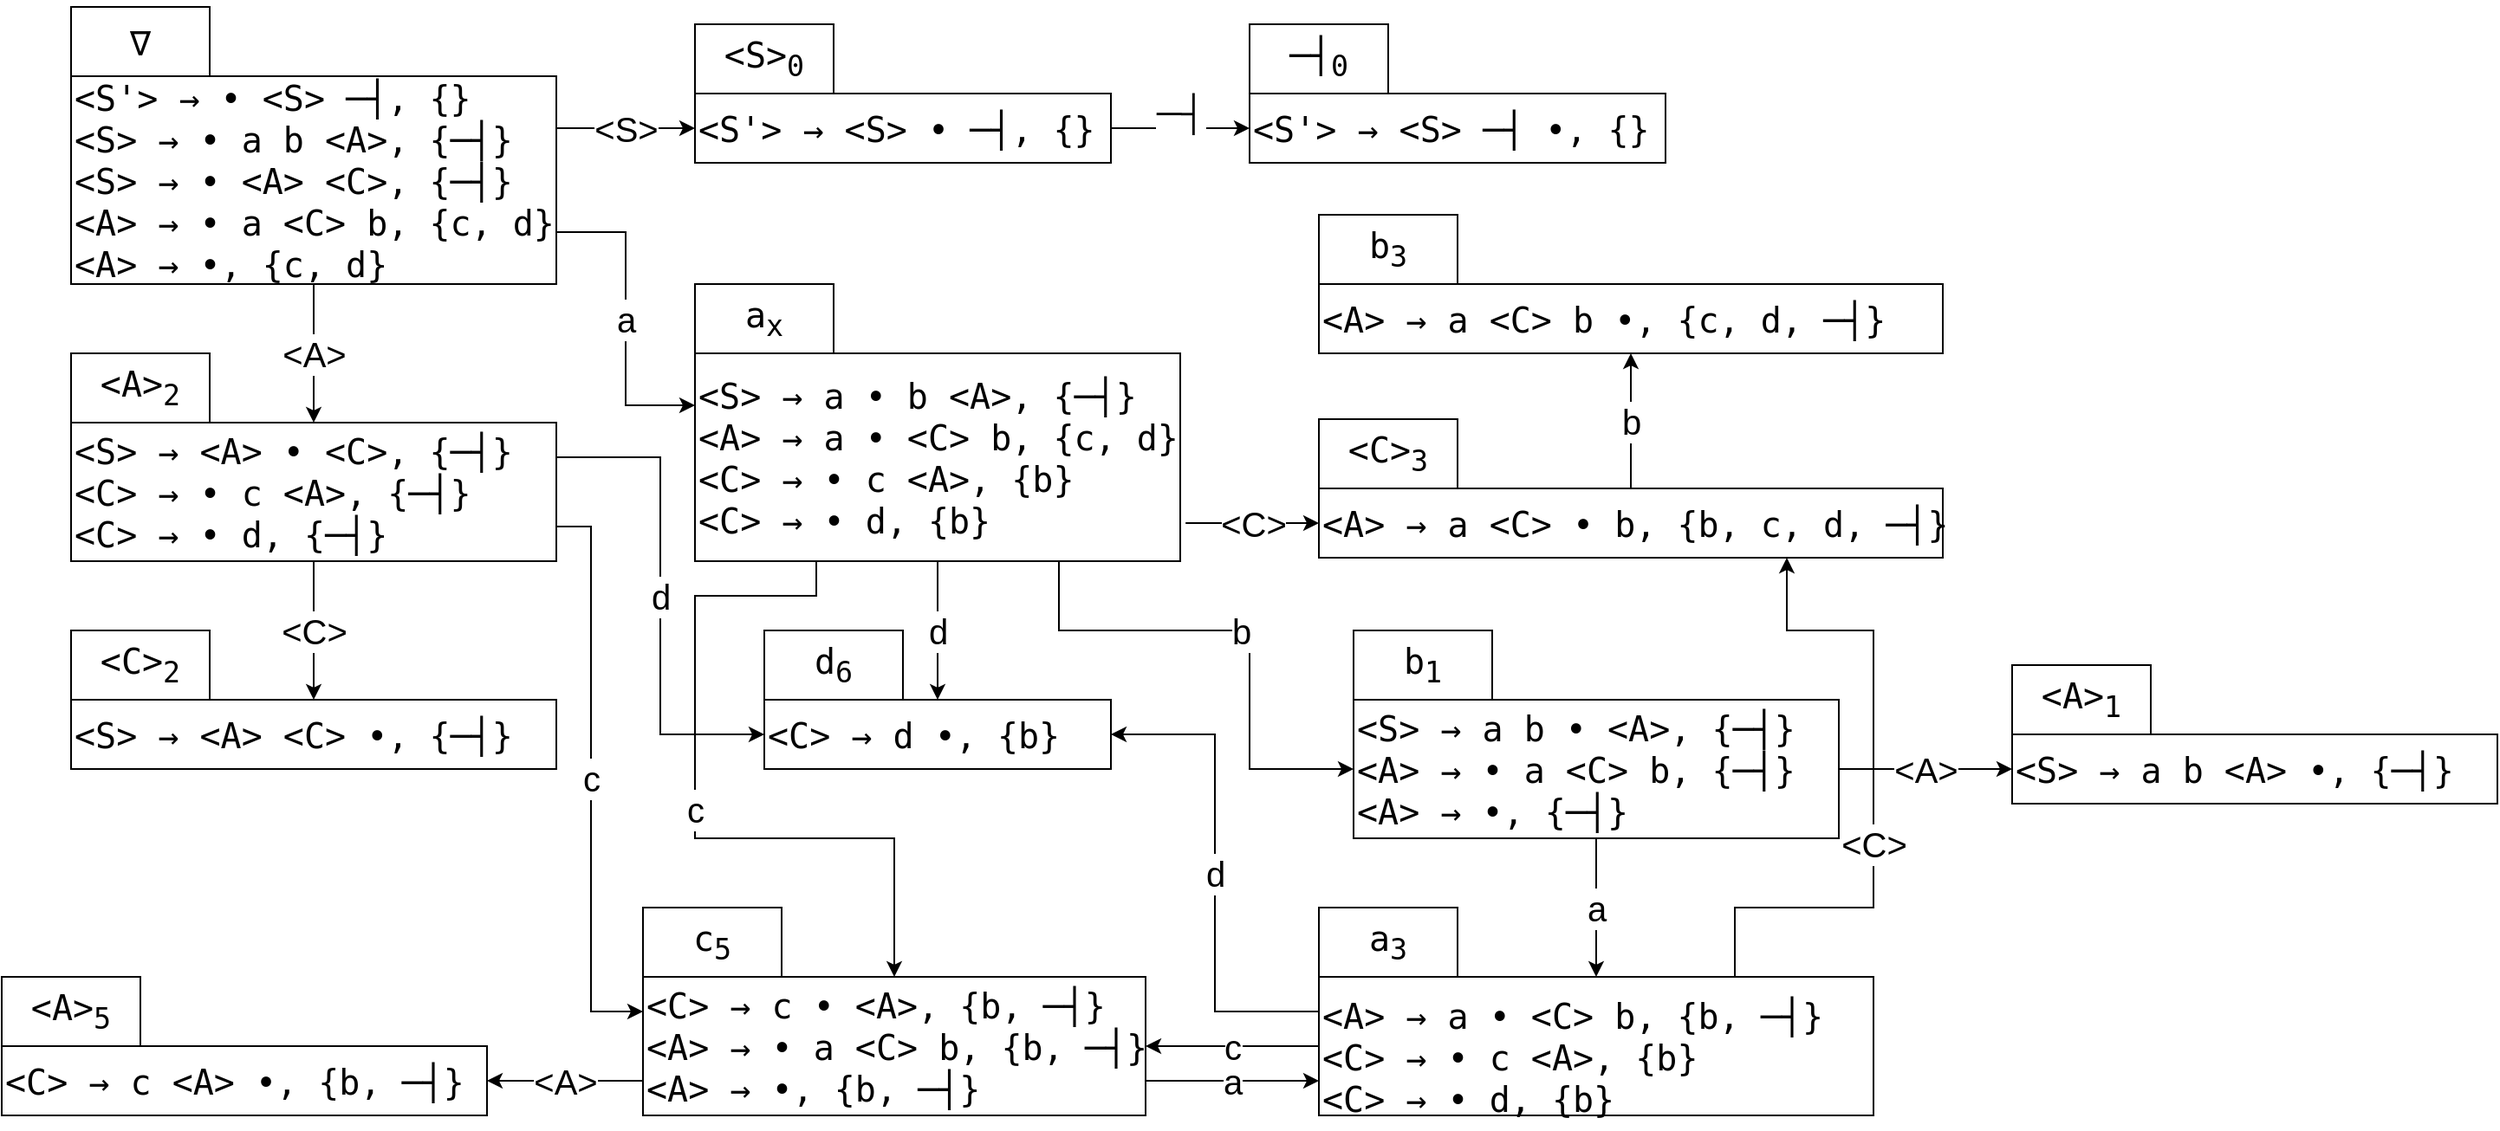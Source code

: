 <mxfile>
    <diagram id="tYlDYjaEmtX9PiCUEAjz" name="Automat">
        <mxGraphModel dx="827" dy="759" grid="1" gridSize="10" guides="1" tooltips="1" connect="1" arrows="1" fold="1" page="1" pageScale="1" pageWidth="827" pageHeight="1169" math="0" shadow="0">
            <root>
                <mxCell id="0"/>
                <mxCell id="1" parent="0"/>
                <mxCell id="jYwG1Nct6LFHFkB_jDx7-1" value="&lt;pre&gt;&lt;font style=&quot;font-size: 20px;&quot;&gt;&amp;lt;S'&amp;gt; → • &amp;lt;S&amp;gt; ─┤, {}&lt;br&gt;&amp;lt;S&amp;gt; → • a b &amp;lt;A&amp;gt;, {─┤}&lt;br/&gt;&amp;lt;S&amp;gt; → • &amp;lt;A&amp;gt; &amp;lt;C&amp;gt;, {─┤}&lt;br/&gt;&amp;lt;A&amp;gt; → • a &amp;lt;C&amp;gt; b, {c, d}&lt;br/&gt;&amp;lt;A&amp;gt; → •, {c, d}&lt;/font&gt;&lt;/pre&gt;" style="rounded=0;whiteSpace=wrap;html=1;align=left;" parent="1" vertex="1">
                    <mxGeometry x="80" y="80" width="280" height="120" as="geometry"/>
                </mxCell>
                <mxCell id="jYwG1Nct6LFHFkB_jDx7-2" value="&lt;pre&gt;&lt;font style=&quot;font-size: 20px;&quot;&gt;∇&lt;/font&gt;&lt;/pre&gt;" style="rounded=0;whiteSpace=wrap;html=1;" parent="1" vertex="1">
                    <mxGeometry x="80" y="40" width="80" height="40" as="geometry"/>
                </mxCell>
                <mxCell id="jYwG1Nct6LFHFkB_jDx7-3" value="&lt;pre&gt;&lt;font style=&quot;font-size: 20px;&quot;&gt;&amp;lt;S'&amp;gt; → &amp;lt;S&amp;gt; • ─┤, {}&lt;br&gt;&lt;/font&gt;&lt;/pre&gt;" style="rounded=0;whiteSpace=wrap;html=1;align=left;" parent="1" vertex="1">
                    <mxGeometry x="440" y="90" width="240" height="40" as="geometry"/>
                </mxCell>
                <mxCell id="jYwG1Nct6LFHFkB_jDx7-4" value="&lt;pre&gt;&lt;font style=&quot;font-size: 20px;&quot;&gt;&amp;lt;S&amp;gt;&lt;sub&gt;0&lt;/sub&gt;&lt;/font&gt;&lt;/pre&gt;" style="rounded=0;whiteSpace=wrap;html=1;" parent="1" vertex="1">
                    <mxGeometry x="440" y="50" width="80" height="40" as="geometry"/>
                </mxCell>
                <mxCell id="jYwG1Nct6LFHFkB_jDx7-5" value="&lt;pre&gt;&lt;font style=&quot;font-size: 20px;&quot;&gt;&amp;lt;S'&amp;gt; → &amp;lt;S&amp;gt; ─┤ •, {}&lt;br&gt;&lt;/font&gt;&lt;/pre&gt;" style="rounded=0;whiteSpace=wrap;html=1;align=left;" parent="1" vertex="1">
                    <mxGeometry x="760" y="90" width="240" height="40" as="geometry"/>
                </mxCell>
                <mxCell id="jYwG1Nct6LFHFkB_jDx7-6" value="&lt;pre&gt;&lt;font style=&quot;font-size: 20px;&quot;&gt;─┤&lt;sub&gt;0&lt;/sub&gt;&lt;/font&gt;&lt;/pre&gt;" style="rounded=0;whiteSpace=wrap;html=1;" parent="1" vertex="1">
                    <mxGeometry x="760" y="50" width="80" height="40" as="geometry"/>
                </mxCell>
                <mxCell id="jYwG1Nct6LFHFkB_jDx7-7" value="&lt;pre&gt;&lt;font style=&quot;font-size: 20px;&quot;&gt;&amp;lt;S&amp;gt; → a • b &amp;lt;A&amp;gt;, {─┤}&lt;br&gt;&amp;lt;A&amp;gt; → a • &amp;lt;C&amp;gt; b, {c, d}&lt;br&gt;&amp;lt;C&amp;gt; → • c &amp;lt;A&amp;gt;, {b}&lt;br&gt;&amp;lt;C&amp;gt; → • d, {b}&lt;/font&gt;&lt;/pre&gt;" style="rounded=0;whiteSpace=wrap;html=1;align=left;" parent="1" vertex="1">
                    <mxGeometry x="440" y="240" width="280" height="120" as="geometry"/>
                </mxCell>
                <mxCell id="jYwG1Nct6LFHFkB_jDx7-8" value="&lt;pre&gt;&lt;font style=&quot;font-size: 20px;&quot;&gt;a&lt;sub&gt;x&lt;/sub&gt;&lt;/font&gt;&lt;/pre&gt;" style="rounded=0;whiteSpace=wrap;html=1;" parent="1" vertex="1">
                    <mxGeometry x="440" y="200" width="80" height="40" as="geometry"/>
                </mxCell>
                <mxCell id="jYwG1Nct6LFHFkB_jDx7-35" value="&amp;lt;C&amp;gt;" style="edgeStyle=orthogonalEdgeStyle;rounded=0;orthogonalLoop=1;jettySize=auto;html=1;entryX=0.5;entryY=0;entryDx=0;entryDy=0;fontSize=20;" parent="1" source="jYwG1Nct6LFHFkB_jDx7-9" target="jYwG1Nct6LFHFkB_jDx7-11" edge="1">
                    <mxGeometry relative="1" as="geometry"/>
                </mxCell>
                <mxCell id="jYwG1Nct6LFHFkB_jDx7-36" value="d" style="edgeStyle=orthogonalEdgeStyle;rounded=0;orthogonalLoop=1;jettySize=auto;html=1;entryX=0;entryY=0.5;entryDx=0;entryDy=0;fontSize=20;" parent="1" source="jYwG1Nct6LFHFkB_jDx7-9" target="jYwG1Nct6LFHFkB_jDx7-14" edge="1">
                    <mxGeometry relative="1" as="geometry">
                        <Array as="points">
                            <mxPoint x="420" y="300"/>
                            <mxPoint x="420" y="460"/>
                        </Array>
                    </mxGeometry>
                </mxCell>
                <mxCell id="jYwG1Nct6LFHFkB_jDx7-9" value="&lt;pre&gt;&lt;font style=&quot;&quot;&gt;&lt;span style=&quot;font-size: 20px;&quot;&gt;&amp;lt;S&amp;gt; → &amp;lt;A&amp;gt; • &amp;lt;C&amp;gt;, {─┤}&lt;br&gt;&amp;lt;C&amp;gt; → • c &amp;lt;A&amp;gt;, {─┤}&lt;br/&gt;&amp;lt;C&amp;gt; → • d, {─┤}&lt;br&gt;&lt;/span&gt;&lt;/font&gt;&lt;/pre&gt;" style="rounded=0;whiteSpace=wrap;html=1;align=left;" parent="1" vertex="1">
                    <mxGeometry x="80" y="280" width="280" height="80" as="geometry"/>
                </mxCell>
                <mxCell id="jYwG1Nct6LFHFkB_jDx7-10" value="&lt;pre&gt;&lt;font style=&quot;font-size: 20px;&quot;&gt;&amp;lt;A&amp;gt;&lt;sub&gt;2&lt;/sub&gt;&lt;/font&gt;&lt;/pre&gt;" style="rounded=0;whiteSpace=wrap;html=1;" parent="1" vertex="1">
                    <mxGeometry x="80" y="240" width="80" height="40" as="geometry"/>
                </mxCell>
                <mxCell id="jYwG1Nct6LFHFkB_jDx7-11" value="&lt;pre&gt;&lt;font style=&quot;font-size: 20px;&quot;&gt;&amp;lt;S&amp;gt; → &amp;lt;A&amp;gt; &amp;lt;C&amp;gt; •, {─┤}&lt;br&gt;&lt;/font&gt;&lt;/pre&gt;" style="rounded=0;whiteSpace=wrap;html=1;align=left;" parent="1" vertex="1">
                    <mxGeometry x="80" y="440" width="280" height="40" as="geometry"/>
                </mxCell>
                <mxCell id="jYwG1Nct6LFHFkB_jDx7-12" value="&lt;pre&gt;&lt;font style=&quot;font-size: 20px;&quot;&gt;&amp;lt;C&amp;gt;&lt;sub&gt;2&lt;/sub&gt;&lt;/font&gt;&lt;/pre&gt;" style="rounded=0;whiteSpace=wrap;html=1;" parent="1" vertex="1">
                    <mxGeometry x="80" y="400" width="80" height="40" as="geometry"/>
                </mxCell>
                <mxCell id="jYwG1Nct6LFHFkB_jDx7-14" value="&lt;pre&gt;&lt;font style=&quot;font-size: 20px;&quot;&gt;&amp;lt;C&amp;gt; → d •, {b}&lt;/font&gt;&lt;/pre&gt;" style="rounded=0;whiteSpace=wrap;html=1;align=left;" parent="1" vertex="1">
                    <mxGeometry x="480" y="440" width="200" height="40" as="geometry"/>
                </mxCell>
                <mxCell id="jYwG1Nct6LFHFkB_jDx7-15" value="&lt;pre&gt;&lt;font style=&quot;font-size: 20px;&quot;&gt;d&lt;sub&gt;6&lt;/sub&gt;&lt;/font&gt;&lt;/pre&gt;" style="rounded=0;whiteSpace=wrap;html=1;" parent="1" vertex="1">
                    <mxGeometry x="480" y="400" width="80" height="40" as="geometry"/>
                </mxCell>
                <mxCell id="jYwG1Nct6LFHFkB_jDx7-16" value="&lt;pre&gt;&lt;font style=&quot;font-size: 20px;&quot;&gt;&amp;lt;A&amp;gt; → a &amp;lt;C&amp;gt; • b, {b, c, d, ─┤}&lt;/font&gt;&lt;/pre&gt;" style="rounded=0;whiteSpace=wrap;html=1;align=left;" parent="1" vertex="1">
                    <mxGeometry x="800" y="318" width="360" height="40" as="geometry"/>
                </mxCell>
                <mxCell id="jYwG1Nct6LFHFkB_jDx7-17" value="&lt;pre&gt;&lt;font style=&quot;font-size: 20px;&quot;&gt;&amp;lt;C&amp;gt;&lt;sub&gt;3&lt;/sub&gt;&lt;/font&gt;&lt;/pre&gt;" style="rounded=0;whiteSpace=wrap;html=1;" parent="1" vertex="1">
                    <mxGeometry x="800" y="278" width="80" height="40" as="geometry"/>
                </mxCell>
                <mxCell id="jYwG1Nct6LFHFkB_jDx7-18" value="&lt;pre&gt;&lt;font style=&quot;font-size: 20px;&quot;&gt;&amp;lt;A&amp;gt; → a &amp;lt;C&amp;gt; b •, {c, d, ─┤}&lt;/font&gt;&lt;/pre&gt;" style="rounded=0;whiteSpace=wrap;html=1;align=left;" parent="1" vertex="1">
                    <mxGeometry x="800" y="200" width="360" height="40" as="geometry"/>
                </mxCell>
                <mxCell id="jYwG1Nct6LFHFkB_jDx7-19" value="&lt;pre&gt;&lt;font style=&quot;font-size: 20px;&quot;&gt;b&lt;sub&gt;3&lt;/sub&gt;&lt;/font&gt;&lt;/pre&gt;" style="rounded=0;whiteSpace=wrap;html=1;" parent="1" vertex="1">
                    <mxGeometry x="800" y="160" width="80" height="40" as="geometry"/>
                </mxCell>
                <mxCell id="jYwG1Nct6LFHFkB_jDx7-20" value="&lt;pre&gt;&lt;font style=&quot;&quot;&gt;&lt;span style=&quot;font-size: 20px;&quot;&gt;&amp;lt;S&amp;gt; → a b • &amp;lt;A&amp;gt;, {─┤}&lt;br&gt;&amp;lt;A&amp;gt; → • a &amp;lt;C&amp;gt; b, {─┤}&lt;br&gt;&amp;lt;A&amp;gt; → •, {─┤}&lt;br&gt;&lt;/span&gt;&lt;/font&gt;&lt;/pre&gt;" style="rounded=0;whiteSpace=wrap;html=1;align=left;" parent="1" vertex="1">
                    <mxGeometry x="820" y="440" width="280" height="80" as="geometry"/>
                </mxCell>
                <mxCell id="jYwG1Nct6LFHFkB_jDx7-21" value="&lt;pre&gt;&lt;font style=&quot;font-size: 20px;&quot;&gt;b&lt;sub&gt;1&lt;/sub&gt;&lt;/font&gt;&lt;/pre&gt;" style="rounded=0;whiteSpace=wrap;html=1;" parent="1" vertex="1">
                    <mxGeometry x="820" y="400" width="80" height="40" as="geometry"/>
                </mxCell>
                <mxCell id="jYwG1Nct6LFHFkB_jDx7-24" value="&lt;pre&gt;&lt;/pre&gt;&lt;font face=&quot;monospace&quot;&gt;&lt;span style=&quot;font-size: 20px;&quot;&gt;&amp;lt;A&amp;gt; → a • &amp;lt;C&amp;gt; b, {b, ─┤}&lt;/span&gt;&lt;br&gt;&lt;div style=&quot;&quot;&gt;&lt;span style=&quot;font-size: 20px;&quot;&gt;&amp;lt;C&amp;gt; → • c &amp;lt;A&amp;gt;, {b}&lt;/span&gt;&lt;/div&gt;&lt;div style=&quot;&quot;&gt;&lt;span style=&quot;font-size: 20px;&quot;&gt;&amp;lt;C&amp;gt; → • d, {b}&lt;/span&gt;&lt;/div&gt;&lt;/font&gt;" style="rounded=0;whiteSpace=wrap;html=1;align=left;" parent="1" vertex="1">
                    <mxGeometry x="800" y="600" width="320" height="80" as="geometry"/>
                </mxCell>
                <mxCell id="jYwG1Nct6LFHFkB_jDx7-25" value="&lt;pre&gt;&lt;font style=&quot;font-size: 20px;&quot;&gt;a&lt;sub&gt;3&lt;/sub&gt;&lt;/font&gt;&lt;/pre&gt;" style="rounded=0;whiteSpace=wrap;html=1;" parent="1" vertex="1">
                    <mxGeometry x="800" y="560" width="80" height="40" as="geometry"/>
                </mxCell>
                <mxCell id="jYwG1Nct6LFHFkB_jDx7-26" value="&lt;pre&gt;&lt;/pre&gt;&lt;pre&gt;&lt;span style=&quot;font-size: 20px&quot;&gt;&amp;lt;C&amp;gt; → c • &amp;lt;A&amp;gt;, {b, ─┤}&lt;br/&gt;&amp;lt;A&amp;gt; → • a &amp;lt;C&amp;gt; b, {b, ─┤}&lt;br/&gt;&amp;lt;A&amp;gt; → •, {b, ─┤}&lt;/span&gt;&lt;br&gt;&lt;/pre&gt;" style="rounded=0;whiteSpace=wrap;html=1;align=left;" parent="1" vertex="1">
                    <mxGeometry x="410" y="600" width="290" height="80" as="geometry"/>
                </mxCell>
                <mxCell id="jYwG1Nct6LFHFkB_jDx7-27" value="&lt;pre&gt;&lt;font style=&quot;font-size: 20px;&quot;&gt;c&lt;sub&gt;5&lt;/sub&gt;&lt;/font&gt;&lt;/pre&gt;" style="rounded=0;whiteSpace=wrap;html=1;" parent="1" vertex="1">
                    <mxGeometry x="410" y="560" width="80" height="40" as="geometry"/>
                </mxCell>
                <mxCell id="jYwG1Nct6LFHFkB_jDx7-28" value="&lt;pre&gt;&lt;font&gt;&lt;pre&gt;&lt;span style=&quot;font-size: 20px&quot;&gt;&amp;lt;C&amp;gt; → c &amp;lt;A&amp;gt; •, {b, ─┤}&lt;/span&gt;&lt;br&gt;&lt;/pre&gt;&lt;/font&gt;&lt;/pre&gt;" style="rounded=0;whiteSpace=wrap;html=1;align=left;" parent="1" vertex="1">
                    <mxGeometry x="40" y="640" width="280" height="40" as="geometry"/>
                </mxCell>
                <mxCell id="jYwG1Nct6LFHFkB_jDx7-29" value="&lt;pre&gt;&lt;font style=&quot;font-size: 20px;&quot;&gt;&amp;lt;A&amp;gt;&lt;sub&gt;5&lt;/sub&gt;&lt;/font&gt;&lt;/pre&gt;" style="rounded=0;whiteSpace=wrap;html=1;" parent="1" vertex="1">
                    <mxGeometry x="40" y="600" width="80" height="40" as="geometry"/>
                </mxCell>
                <mxCell id="jYwG1Nct6LFHFkB_jDx7-30" value="&amp;lt;A&amp;gt;" style="endArrow=classic;html=1;rounded=0;fontSize=20;exitX=0.5;exitY=1;exitDx=0;exitDy=0;" parent="1" source="jYwG1Nct6LFHFkB_jDx7-1" edge="1">
                    <mxGeometry width="50" height="50" relative="1" as="geometry">
                        <mxPoint x="10" y="270" as="sourcePoint"/>
                        <mxPoint x="220" y="280" as="targetPoint"/>
                    </mxGeometry>
                </mxCell>
                <mxCell id="jYwG1Nct6LFHFkB_jDx7-31" value="&amp;lt;S&amp;gt;" style="endArrow=classic;html=1;rounded=0;fontSize=20;exitX=1;exitY=0.25;exitDx=0;exitDy=0;entryX=0;entryY=0.5;entryDx=0;entryDy=0;" parent="1" source="jYwG1Nct6LFHFkB_jDx7-1" target="jYwG1Nct6LFHFkB_jDx7-3" edge="1">
                    <mxGeometry width="50" height="50" relative="1" as="geometry">
                        <mxPoint x="420" y="190" as="sourcePoint"/>
                        <mxPoint x="470" y="140" as="targetPoint"/>
                    </mxGeometry>
                </mxCell>
                <mxCell id="jYwG1Nct6LFHFkB_jDx7-32" value="─┤" style="endArrow=classic;html=1;rounded=0;fontSize=20;exitX=1;exitY=0.5;exitDx=0;exitDy=0;entryX=0;entryY=0.5;entryDx=0;entryDy=0;" parent="1" edge="1">
                    <mxGeometry y="10" width="50" height="50" relative="1" as="geometry">
                        <mxPoint x="680" y="110" as="sourcePoint"/>
                        <mxPoint x="760" y="110" as="targetPoint"/>
                        <mxPoint as="offset"/>
                    </mxGeometry>
                </mxCell>
                <mxCell id="jYwG1Nct6LFHFkB_jDx7-34" value="a" style="endArrow=classic;html=1;rounded=0;fontSize=20;exitX=1;exitY=0.75;exitDx=0;exitDy=0;entryX=0;entryY=0.25;entryDx=0;entryDy=0;" parent="1" source="jYwG1Nct6LFHFkB_jDx7-1" target="jYwG1Nct6LFHFkB_jDx7-7" edge="1">
                    <mxGeometry width="50" height="50" relative="1" as="geometry">
                        <mxPoint x="370" y="260" as="sourcePoint"/>
                        <mxPoint x="420" y="210" as="targetPoint"/>
                        <Array as="points">
                            <mxPoint x="400" y="170"/>
                            <mxPoint x="400" y="270"/>
                        </Array>
                    </mxGeometry>
                </mxCell>
                <mxCell id="jYwG1Nct6LFHFkB_jDx7-37" value="c" style="endArrow=classic;html=1;rounded=0;fontSize=20;exitX=1;exitY=0.75;exitDx=0;exitDy=0;entryX=0;entryY=0.25;entryDx=0;entryDy=0;" parent="1" source="jYwG1Nct6LFHFkB_jDx7-9" target="jYwG1Nct6LFHFkB_jDx7-26" edge="1">
                    <mxGeometry width="50" height="50" relative="1" as="geometry">
                        <mxPoint x="340" y="570" as="sourcePoint"/>
                        <mxPoint x="390" y="520" as="targetPoint"/>
                        <Array as="points">
                            <mxPoint x="380" y="340"/>
                            <mxPoint x="380" y="620"/>
                        </Array>
                    </mxGeometry>
                </mxCell>
                <mxCell id="jYwG1Nct6LFHFkB_jDx7-38" value="&amp;lt;A&amp;gt;" style="endArrow=classic;html=1;rounded=0;fontSize=20;exitX=0;exitY=0.75;exitDx=0;exitDy=0;entryX=1;entryY=0.5;entryDx=0;entryDy=0;" parent="1" source="jYwG1Nct6LFHFkB_jDx7-26" target="jYwG1Nct6LFHFkB_jDx7-28" edge="1">
                    <mxGeometry width="50" height="50" relative="1" as="geometry">
                        <mxPoint x="370" y="750" as="sourcePoint"/>
                        <mxPoint x="420" y="700" as="targetPoint"/>
                    </mxGeometry>
                </mxCell>
                <mxCell id="jYwG1Nct6LFHFkB_jDx7-39" value="&amp;lt;C&amp;gt;" style="endArrow=classic;html=1;rounded=0;fontSize=20;exitX=1.011;exitY=0.817;exitDx=0;exitDy=0;exitPerimeter=0;entryX=0;entryY=0.5;entryDx=0;entryDy=0;" parent="1" source="jYwG1Nct6LFHFkB_jDx7-7" target="jYwG1Nct6LFHFkB_jDx7-16" edge="1">
                    <mxGeometry width="50" height="50" relative="1" as="geometry">
                        <mxPoint x="730" y="410" as="sourcePoint"/>
                        <mxPoint x="780" y="360" as="targetPoint"/>
                    </mxGeometry>
                </mxCell>
                <mxCell id="jYwG1Nct6LFHFkB_jDx7-40" value="b" style="endArrow=classic;html=1;rounded=0;fontSize=20;exitX=0.5;exitY=0;exitDx=0;exitDy=0;entryX=0.5;entryY=1;entryDx=0;entryDy=0;" parent="1" source="jYwG1Nct6LFHFkB_jDx7-16" target="jYwG1Nct6LFHFkB_jDx7-18" edge="1">
                    <mxGeometry width="50" height="50" relative="1" as="geometry">
                        <mxPoint x="980" y="420" as="sourcePoint"/>
                        <mxPoint x="1030" y="370" as="targetPoint"/>
                    </mxGeometry>
                </mxCell>
                <mxCell id="jYwG1Nct6LFHFkB_jDx7-41" value="d" style="endArrow=classic;html=1;rounded=0;fontSize=20;exitX=0.5;exitY=1;exitDx=0;exitDy=0;entryX=0.5;entryY=0;entryDx=0;entryDy=0;" parent="1" source="jYwG1Nct6LFHFkB_jDx7-7" target="jYwG1Nct6LFHFkB_jDx7-14" edge="1">
                    <mxGeometry width="50" height="50" relative="1" as="geometry">
                        <mxPoint x="610" y="570" as="sourcePoint"/>
                        <mxPoint x="660" y="520" as="targetPoint"/>
                    </mxGeometry>
                </mxCell>
                <mxCell id="jYwG1Nct6LFHFkB_jDx7-42" value="a" style="endArrow=classic;html=1;rounded=0;fontSize=20;exitX=1;exitY=0.75;exitDx=0;exitDy=0;entryX=0;entryY=0.75;entryDx=0;entryDy=0;" parent="1" source="jYwG1Nct6LFHFkB_jDx7-26" target="jYwG1Nct6LFHFkB_jDx7-24" edge="1">
                    <mxGeometry width="50" height="50" relative="1" as="geometry">
                        <mxPoint x="740" y="750" as="sourcePoint"/>
                        <mxPoint x="790" y="700" as="targetPoint"/>
                    </mxGeometry>
                </mxCell>
                <mxCell id="jYwG1Nct6LFHFkB_jDx7-43" value="c" style="endArrow=classic;html=1;rounded=0;fontSize=20;exitX=0;exitY=0.5;exitDx=0;exitDy=0;entryX=1;entryY=0.5;entryDx=0;entryDy=0;" parent="1" source="jYwG1Nct6LFHFkB_jDx7-24" target="jYwG1Nct6LFHFkB_jDx7-26" edge="1">
                    <mxGeometry width="50" height="50" relative="1" as="geometry">
                        <mxPoint x="660" y="560" as="sourcePoint"/>
                        <mxPoint x="710" y="510" as="targetPoint"/>
                    </mxGeometry>
                </mxCell>
                <mxCell id="jYwG1Nct6LFHFkB_jDx7-44" value="d" style="endArrow=classic;html=1;rounded=0;fontSize=20;exitX=0;exitY=0.25;exitDx=0;exitDy=0;entryX=1;entryY=0.5;entryDx=0;entryDy=0;" parent="1" source="jYwG1Nct6LFHFkB_jDx7-24" target="jYwG1Nct6LFHFkB_jDx7-14" edge="1">
                    <mxGeometry width="50" height="50" relative="1" as="geometry">
                        <mxPoint x="720" y="580" as="sourcePoint"/>
                        <mxPoint x="770" y="530" as="targetPoint"/>
                        <Array as="points">
                            <mxPoint x="740" y="620"/>
                            <mxPoint x="740" y="460"/>
                        </Array>
                    </mxGeometry>
                </mxCell>
                <mxCell id="jYwG1Nct6LFHFkB_jDx7-45" value="&lt;pre&gt;&lt;span style=&quot;font-size: 20px&quot;&gt;&amp;lt;S&amp;gt; → a b &amp;lt;A&amp;gt; •, {─┤}&lt;/span&gt;&lt;/pre&gt;" style="rounded=0;whiteSpace=wrap;html=1;align=left;" parent="1" vertex="1">
                    <mxGeometry x="1200" y="460" width="280" height="40" as="geometry"/>
                </mxCell>
                <mxCell id="jYwG1Nct6LFHFkB_jDx7-46" value="&lt;pre&gt;&lt;font style=&quot;font-size: 20px;&quot;&gt;&amp;lt;A&amp;gt;&lt;sub&gt;1&lt;/sub&gt;&lt;/font&gt;&lt;/pre&gt;" style="rounded=0;whiteSpace=wrap;html=1;" parent="1" vertex="1">
                    <mxGeometry x="1200" y="420" width="80" height="40" as="geometry"/>
                </mxCell>
                <mxCell id="jYwG1Nct6LFHFkB_jDx7-47" value="&amp;lt;A&amp;gt;" style="endArrow=classic;html=1;rounded=0;fontSize=20;exitX=1;exitY=0.5;exitDx=0;exitDy=0;entryX=0;entryY=0.5;entryDx=0;entryDy=0;" parent="1" source="jYwG1Nct6LFHFkB_jDx7-20" target="jYwG1Nct6LFHFkB_jDx7-45" edge="1">
                    <mxGeometry width="50" height="50" relative="1" as="geometry">
                        <mxPoint x="1130" y="590" as="sourcePoint"/>
                        <mxPoint x="1180" y="540" as="targetPoint"/>
                    </mxGeometry>
                </mxCell>
                <mxCell id="jYwG1Nct6LFHFkB_jDx7-48" value="b" style="endArrow=classic;html=1;rounded=0;fontSize=20;exitX=0.75;exitY=1;exitDx=0;exitDy=0;entryX=0;entryY=0.5;entryDx=0;entryDy=0;" parent="1" source="jYwG1Nct6LFHFkB_jDx7-7" target="jYwG1Nct6LFHFkB_jDx7-20" edge="1">
                    <mxGeometry width="50" height="50" relative="1" as="geometry">
                        <mxPoint x="700" y="450" as="sourcePoint"/>
                        <mxPoint x="750" y="400" as="targetPoint"/>
                        <Array as="points">
                            <mxPoint x="650" y="400"/>
                            <mxPoint x="760" y="400"/>
                            <mxPoint x="760" y="480"/>
                        </Array>
                    </mxGeometry>
                </mxCell>
                <mxCell id="jYwG1Nct6LFHFkB_jDx7-49" value="a" style="endArrow=classic;html=1;rounded=0;fontSize=20;exitX=0.5;exitY=1;exitDx=0;exitDy=0;" parent="1" source="jYwG1Nct6LFHFkB_jDx7-20" edge="1">
                    <mxGeometry width="50" height="50" relative="1" as="geometry">
                        <mxPoint x="980" y="580" as="sourcePoint"/>
                        <mxPoint x="960" y="600" as="targetPoint"/>
                    </mxGeometry>
                </mxCell>
                <mxCell id="jYwG1Nct6LFHFkB_jDx7-51" value="&amp;lt;C&amp;gt;" style="endArrow=classic;html=1;rounded=0;fontSize=20;exitX=0.75;exitY=0;exitDx=0;exitDy=0;entryX=0.75;entryY=1;entryDx=0;entryDy=0;" parent="1" source="jYwG1Nct6LFHFkB_jDx7-24" target="jYwG1Nct6LFHFkB_jDx7-16" edge="1">
                    <mxGeometry x="-0.157" width="50" height="50" relative="1" as="geometry">
                        <mxPoint x="1080" y="620" as="sourcePoint"/>
                        <mxPoint x="1130" y="570" as="targetPoint"/>
                        <Array as="points">
                            <mxPoint x="1040" y="560"/>
                            <mxPoint x="1120" y="560"/>
                            <mxPoint x="1120" y="400"/>
                            <mxPoint x="1070" y="400"/>
                        </Array>
                        <mxPoint as="offset"/>
                    </mxGeometry>
                </mxCell>
                <mxCell id="jYwG1Nct6LFHFkB_jDx7-52" value="c" style="endArrow=classic;html=1;rounded=0;fontSize=20;exitX=0.25;exitY=1;exitDx=0;exitDy=0;entryX=0.5;entryY=0;entryDx=0;entryDy=0;" parent="1" source="jYwG1Nct6LFHFkB_jDx7-7" target="jYwG1Nct6LFHFkB_jDx7-26" edge="1">
                    <mxGeometry width="50" height="50" relative="1" as="geometry">
                        <mxPoint x="450" y="570" as="sourcePoint"/>
                        <mxPoint x="500" y="520" as="targetPoint"/>
                        <Array as="points">
                            <mxPoint x="510" y="380"/>
                            <mxPoint x="440" y="380"/>
                            <mxPoint x="440" y="520"/>
                            <mxPoint x="555" y="520"/>
                        </Array>
                    </mxGeometry>
                </mxCell>
            </root>
        </mxGraphModel>
    </diagram>
</mxfile>
